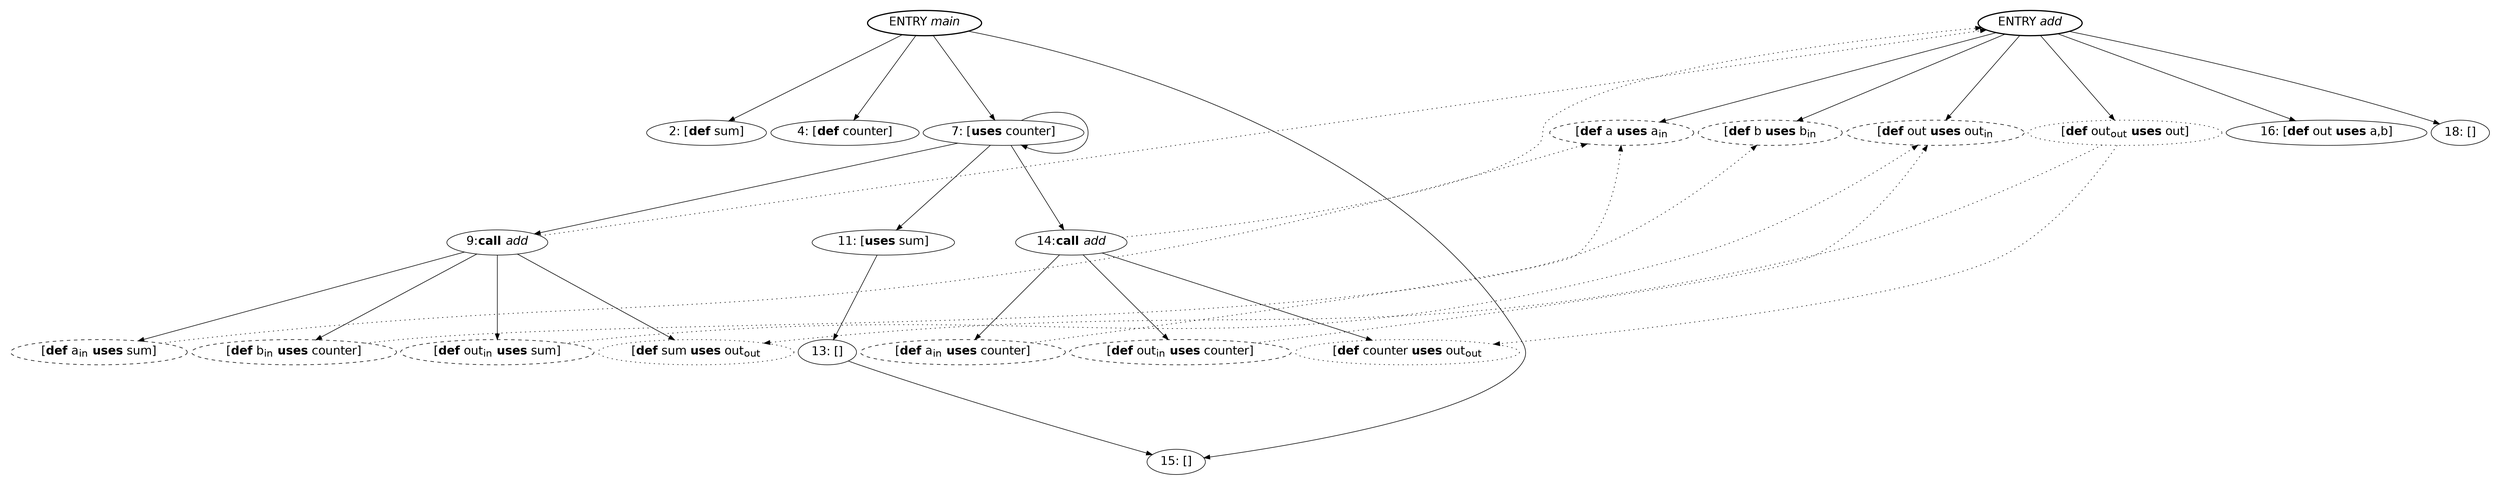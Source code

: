 strict digraph G {
  nodesep=0.1;
  ranksep=2;
  pad=0.25;
  overlap=false;
  1 [ label=<ENTRY <I>main</I>> shape="oval" fontsize="20" style="bold" fontname="helvetica" ];
  2 [ label=<2: [<B>def</B> sum]> shape="oval" fontsize="20" fontname="helvetica" ];
  3 [ label=<4: [<B>def</B> counter]> shape="oval" fontsize="20" fontname="helvetica" ];
  4 [ label=<7: [<B>uses</B> counter]> shape="oval" fontsize="20" fontname="helvetica" ];
  5 [ label=<9:<B>call</B> <I>add</I>> shape="oval" fontsize="20" fontname="helvetica" ];
  6 [ label=<[<B>def</B> a<SUB>in</SUB> <B>uses</B> sum]> shape="oval" fontsize="20" style="dashed" fontname="helvetica" ];
  7 [ label=<[<B>def</B> b<SUB>in</SUB> <B>uses</B> counter]> shape="oval" fontsize="20" style="dashed" fontname="helvetica" ];
  8 [ label=<[<B>def</B> out<SUB>in</SUB> <B>uses</B> sum]> shape="oval" fontsize="20" style="dashed" fontname="helvetica" ];
  9 [ label=<[<B>def</B> sum <B>uses</B> out<SUB>out</SUB>]> shape="oval" fontsize="20" style="dotted" fontname="helvetica" ];
  10 [ label=<11: [<B>uses</B> sum]> shape="oval" fontsize="20" fontname="helvetica" ];
  11 [ label=<13: []> shape="oval" fontsize="20" fontname="helvetica" ];
  12 [ label=<14:<B>call</B> <I>add</I>> shape="oval" fontsize="20" fontname="helvetica" ];
  13 [ label=<[<B>def</B> a<SUB>in</SUB> <B>uses</B> counter]> shape="oval" fontsize="20" style="dashed" fontname="helvetica" ];
  14 [ label=<[<B>def</B> out<SUB>in</SUB> <B>uses</B> counter]> shape="oval" fontsize="20" style="dashed" fontname="helvetica" ];
  15 [ label=<[<B>def</B> counter <B>uses</B> out<SUB>out</SUB>]> shape="oval" fontsize="20" style="dotted" fontname="helvetica" ];
  16 [ label=<15: []> shape="oval" fontsize="20" fontname="helvetica" ];
  17 [ label=<ENTRY <I>add</I>> shape="oval" fontsize="20" style="bold" fontname="helvetica" ];
  18 [ label=<[<B>def</B> a <B>uses</B> a<SUB>in</SUB>]> shape="oval" fontsize="20" style="dashed" fontname="helvetica" ];
  19 [ label=<[<B>def</B> b <B>uses</B> b<SUB>in</SUB>]> shape="oval" fontsize="20" style="dashed" fontname="helvetica" ];
  20 [ label=<[<B>def</B> out <B>uses</B> out<SUB>in</SUB>]> shape="oval" fontsize="20" style="dashed" fontname="helvetica" ];
  21 [ label=<[<B>def</B> out<SUB>out</SUB> <B>uses</B> out]> shape="oval" fontsize="20" style="dotted" fontname="helvetica" ];
  22 [ label=<16: [<B>def</B> out <B>uses</B> a,b]> shape="oval" fontsize="20" fontname="helvetica" ];
  23 [ label=<18: []> shape="oval" fontsize="20" fontname="helvetica" ];
  5 -> 6 [ splines="true" ];
  5 -> 7 [ splines="true" ];
  5 -> 8 [ splines="true" ];
  5 -> 9 [ splines="true" ];
  10 -> 11 [ splines="true" ];
  12 -> 13 [ splines="true" ];
  12 -> 14 [ splines="true" ];
  12 -> 15 [ splines="true" ];
  4 -> 5 [ splines="true" ];
  4 -> 10 [ splines="true" ];
  4 -> 12 [ splines="true" ];
  4 -> 4 [ splines="true" ];
  1 -> 2 [ splines="true" ];
  1 -> 3 [ splines="true" ];
  1 -> 4 [ splines="true" ];
  1 -> 16 [ splines="true" ];
  17 -> 18 [ splines="true" ];
  17 -> 19 [ splines="true" ];
  17 -> 20 [ splines="true" ];
  17 -> 21 [ splines="true" ];
  17 -> 22 [ splines="true" ];
  17 -> 23 [ splines="true" ];
  5 -> 17 [ style="dotted" constraint="false" ];
  6 -> 18 [ style="dotted" constraint="false" ];
  7 -> 19 [ style="dotted" constraint="false" ];
  8 -> 20 [ style="dotted" constraint="false" ];
  21 -> 9 [ style="dotted" constraint="false" ];
  12 -> 17 [ style="dotted" constraint="false" ];
  13 -> 18 [ style="dotted" constraint="false" ];
  14 -> 20 [ style="dotted" constraint="false" ];
  21 -> 15 [ style="dotted" constraint="false" ];
  11 -> 16 [ splines="true" ];
}
